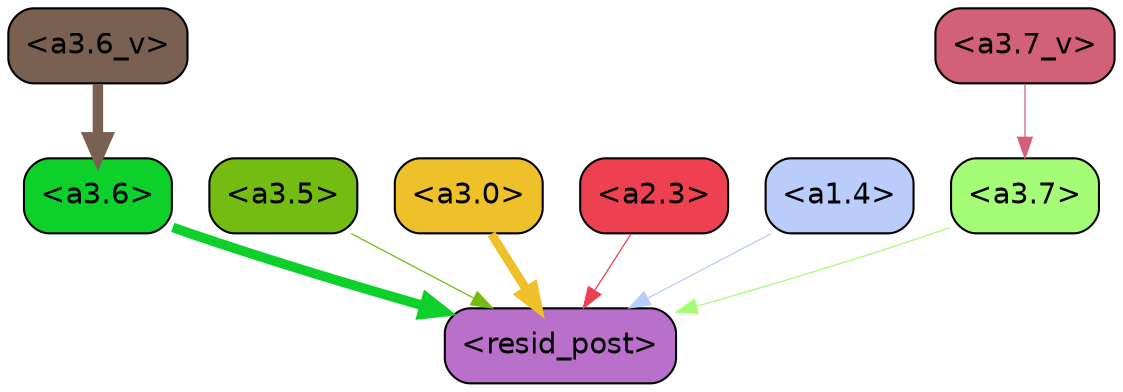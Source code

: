 strict digraph "" {
	graph [bgcolor=transparent,
		layout=dot,
		overlap=false,
		splines=true
	];
	"<a3.7>"	[color=black,
		fillcolor="#a5fd77",
		fontname=Helvetica,
		shape=box,
		style="filled, rounded"];
	"<resid_post>"	[color=black,
		fillcolor="#b970cb",
		fontname=Helvetica,
		shape=box,
		style="filled, rounded"];
	"<a3.7>" -> "<resid_post>"	[color="#a5fd77",
		penwidth=0.6];
	"<a3.6>"	[color=black,
		fillcolor="#0dd02b",
		fontname=Helvetica,
		shape=box,
		style="filled, rounded"];
	"<a3.6>" -> "<resid_post>"	[color="#0dd02b",
		penwidth=4.6696330308914185];
	"<a3.5>"	[color=black,
		fillcolor="#74bc12",
		fontname=Helvetica,
		shape=box,
		style="filled, rounded"];
	"<a3.5>" -> "<resid_post>"	[color="#74bc12",
		penwidth=0.6];
	"<a3.0>"	[color=black,
		fillcolor="#eec12b",
		fontname=Helvetica,
		shape=box,
		style="filled, rounded"];
	"<a3.0>" -> "<resid_post>"	[color="#eec12b",
		penwidth=4.282557368278503];
	"<a2.3>"	[color=black,
		fillcolor="#ed4050",
		fontname=Helvetica,
		shape=box,
		style="filled, rounded"];
	"<a2.3>" -> "<resid_post>"	[color="#ed4050",
		penwidth=0.6];
	"<a1.4>"	[color=black,
		fillcolor="#baccfc",
		fontname=Helvetica,
		shape=box,
		style="filled, rounded"];
	"<a1.4>" -> "<resid_post>"	[color="#baccfc",
		penwidth=0.6];
	"<a3.7_v>"	[color=black,
		fillcolor="#d16078",
		fontname=Helvetica,
		shape=box,
		style="filled, rounded"];
	"<a3.7_v>" -> "<a3.7>"	[color="#d16078",
		penwidth=0.6];
	"<a3.6_v>"	[color=black,
		fillcolor="#7a6050",
		fontname=Helvetica,
		shape=box,
		style="filled, rounded"];
	"<a3.6_v>" -> "<a3.6>"	[color="#7a6050",
		penwidth=5.002329230308533];
}
